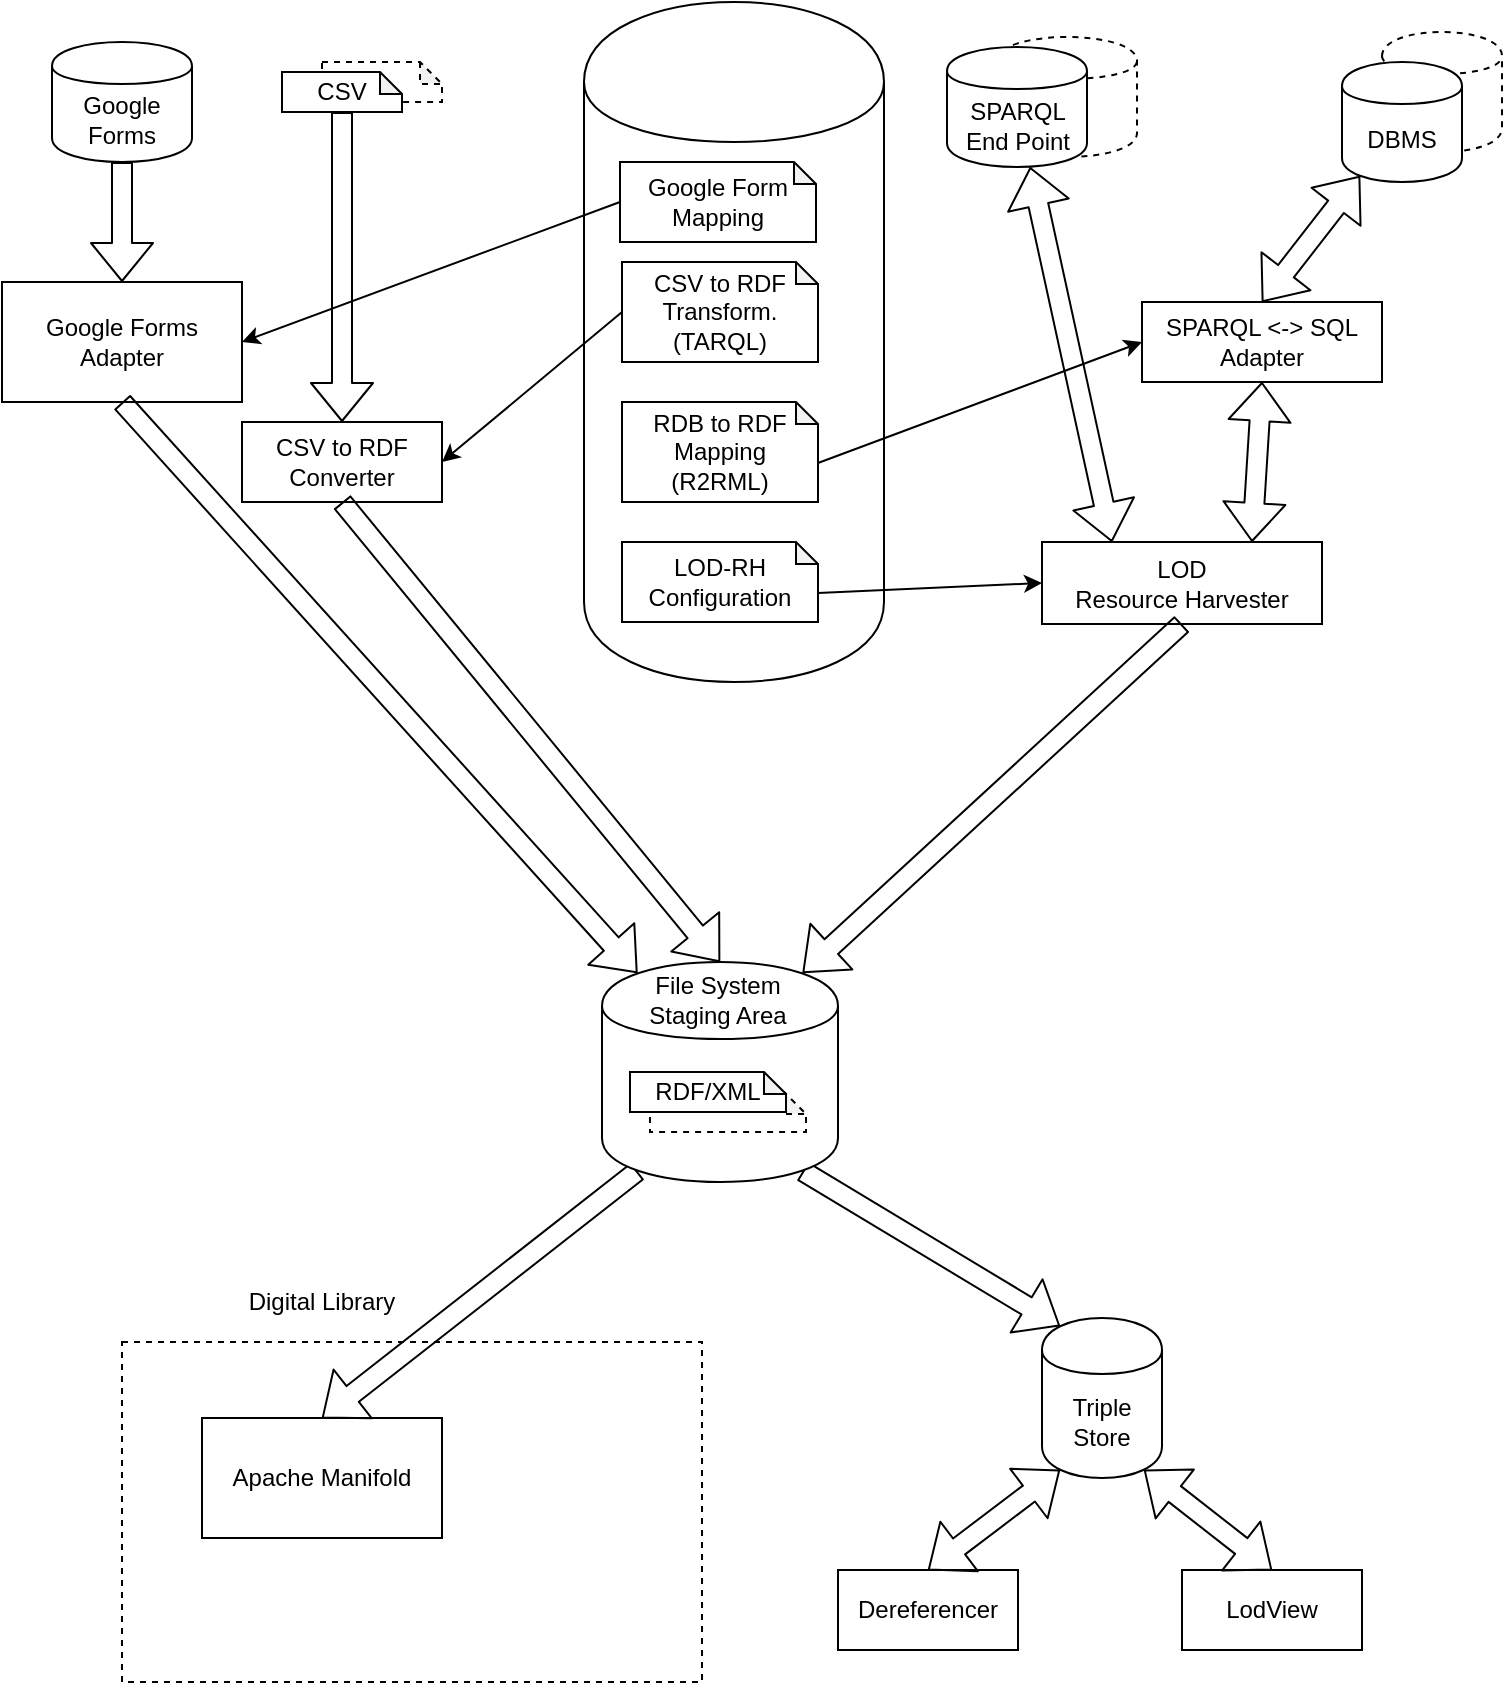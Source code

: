 <mxfile version="12.2.0" type="github" pages="1">
  <diagram id="PLrUu4iucB1gCnoqMBO_" name="Page-1">
    <mxGraphModel dx="786" dy="743" grid="1" gridSize="10" guides="1" tooltips="1" connect="1" arrows="1" fold="1" page="1" pageScale="1" pageWidth="1654" pageHeight="1169" math="0" shadow="0">
      <root>
        <mxCell id="0"/>
        <mxCell id="1" parent="0"/>
        <mxCell id="Lo9OmRsVtHrHbYx5dEMw-65" value="" style="shape=cylinder;whiteSpace=wrap;html=1;boundedLbl=1;backgroundOutline=1;fillColor=#ffffff;" vertex="1" parent="1">
          <mxGeometry x="311" y="10" width="150" height="340" as="geometry"/>
        </mxCell>
        <mxCell id="Lo9OmRsVtHrHbYx5dEMw-46" value="" style="shape=cylinder;whiteSpace=wrap;html=1;boundedLbl=1;backgroundOutline=1;dashed=1;" vertex="1" parent="1">
          <mxGeometry x="710" y="25" width="60" height="60" as="geometry"/>
        </mxCell>
        <mxCell id="Lo9OmRsVtHrHbYx5dEMw-10" value="" style="rounded=0;whiteSpace=wrap;html=1;fillColor=#ffffff;dashed=1;" vertex="1" parent="1">
          <mxGeometry x="80" y="680" width="290" height="170" as="geometry"/>
        </mxCell>
        <mxCell id="Lo9OmRsVtHrHbYx5dEMw-8" value="Apache Manifold" style="rounded=0;whiteSpace=wrap;html=1;" vertex="1" parent="1">
          <mxGeometry x="120" y="718" width="120" height="60" as="geometry"/>
        </mxCell>
        <mxCell id="Lo9OmRsVtHrHbYx5dEMw-9" value="Triple Store" style="shape=cylinder;whiteSpace=wrap;html=1;boundedLbl=1;backgroundOutline=1;" vertex="1" parent="1">
          <mxGeometry x="540" y="668" width="60" height="80" as="geometry"/>
        </mxCell>
        <mxCell id="Lo9OmRsVtHrHbYx5dEMw-12" value="Digital Library" style="text;html=1;strokeColor=none;fillColor=none;align=center;verticalAlign=middle;whiteSpace=wrap;rounded=0;dashed=1;" vertex="1" parent="1">
          <mxGeometry x="80" y="650" width="200" height="20" as="geometry"/>
        </mxCell>
        <mxCell id="Lo9OmRsVtHrHbYx5dEMw-13" value="Dereferencer" style="rounded=0;whiteSpace=wrap;html=1;fillColor=none;" vertex="1" parent="1">
          <mxGeometry x="438" y="794" width="90" height="40" as="geometry"/>
        </mxCell>
        <mxCell id="Lo9OmRsVtHrHbYx5dEMw-14" value="LodView" style="rounded=0;whiteSpace=wrap;html=1;fillColor=none;" vertex="1" parent="1">
          <mxGeometry x="610" y="794" width="90" height="40" as="geometry"/>
        </mxCell>
        <mxCell id="Lo9OmRsVtHrHbYx5dEMw-15" value="LOD&lt;br&gt;Resource Harvester" style="rounded=0;whiteSpace=wrap;html=1;fillColor=none;" vertex="1" parent="1">
          <mxGeometry x="540" y="280" width="140" height="41" as="geometry"/>
        </mxCell>
        <mxCell id="Lo9OmRsVtHrHbYx5dEMw-16" value="CSV to RDF&lt;br&gt;Converter" style="rounded=0;whiteSpace=wrap;html=1;fillColor=none;" vertex="1" parent="1">
          <mxGeometry x="140" y="220" width="100" height="40" as="geometry"/>
        </mxCell>
        <mxCell id="Lo9OmRsVtHrHbYx5dEMw-18" value="CSV to RDF&lt;br&gt;Transform.&lt;br&gt;(TARQL)" style="shape=note;whiteSpace=wrap;html=1;backgroundOutline=1;darkOpacity=0.05;size=11;" vertex="1" parent="1">
          <mxGeometry x="330" y="140" width="98" height="50" as="geometry"/>
        </mxCell>
        <mxCell id="Lo9OmRsVtHrHbYx5dEMw-21" value="SPARQL &amp;lt;-&amp;gt; SQL&lt;br&gt;Adapter" style="rounded=0;whiteSpace=wrap;html=1;fillColor=none;" vertex="1" parent="1">
          <mxGeometry x="590" y="160" width="120" height="40" as="geometry"/>
        </mxCell>
        <mxCell id="Lo9OmRsVtHrHbYx5dEMw-22" value="RDB to RDF&lt;br&gt;Mapping&lt;br&gt;(R2RML)" style="shape=note;whiteSpace=wrap;html=1;backgroundOutline=1;darkOpacity=0.05;size=11;" vertex="1" parent="1">
          <mxGeometry x="330" y="210" width="98" height="50" as="geometry"/>
        </mxCell>
        <mxCell id="Lo9OmRsVtHrHbYx5dEMw-23" value="LOD-RH&lt;br&gt;Configuration" style="shape=note;whiteSpace=wrap;html=1;backgroundOutline=1;darkOpacity=0.05;size=11;" vertex="1" parent="1">
          <mxGeometry x="330" y="280" width="98" height="40" as="geometry"/>
        </mxCell>
        <mxCell id="Lo9OmRsVtHrHbYx5dEMw-25" value="DBMS" style="shape=cylinder;whiteSpace=wrap;html=1;boundedLbl=1;backgroundOutline=1;" vertex="1" parent="1">
          <mxGeometry x="690" y="40" width="60" height="60" as="geometry"/>
        </mxCell>
        <mxCell id="Lo9OmRsVtHrHbYx5dEMw-26" value="Google Forms Adapter" style="rounded=0;whiteSpace=wrap;html=1;fillColor=none;" vertex="1" parent="1">
          <mxGeometry x="20" y="150" width="120" height="60" as="geometry"/>
        </mxCell>
        <mxCell id="Lo9OmRsVtHrHbYx5dEMw-28" value="" style="shape=flexArrow;endArrow=classic;startArrow=classic;html=1;exitX=0.25;exitY=0;exitDx=0;exitDy=0;" edge="1" parent="1" source="Lo9OmRsVtHrHbYx5dEMw-15" target="Lo9OmRsVtHrHbYx5dEMw-24">
          <mxGeometry width="50" height="50" relative="1" as="geometry">
            <mxPoint x="530" y="270" as="sourcePoint"/>
            <mxPoint x="660" y="400" as="targetPoint"/>
          </mxGeometry>
        </mxCell>
        <mxCell id="Lo9OmRsVtHrHbYx5dEMw-29" value="" style="shape=flexArrow;endArrow=classic;startArrow=classic;html=1;entryX=0.5;entryY=1;entryDx=0;entryDy=0;exitX=0.75;exitY=0;exitDx=0;exitDy=0;" edge="1" parent="1" source="Lo9OmRsVtHrHbYx5dEMw-15" target="Lo9OmRsVtHrHbYx5dEMw-21">
          <mxGeometry width="50" height="50" relative="1" as="geometry">
            <mxPoint x="690" y="450" as="sourcePoint"/>
            <mxPoint x="740" y="400" as="targetPoint"/>
          </mxGeometry>
        </mxCell>
        <mxCell id="Lo9OmRsVtHrHbYx5dEMw-30" value="" style="shape=flexArrow;endArrow=classic;startArrow=classic;html=1;exitX=0.5;exitY=0;exitDx=0;exitDy=0;entryX=0.15;entryY=0.95;entryDx=0;entryDy=0;entryPerimeter=0;" edge="1" parent="1" source="Lo9OmRsVtHrHbYx5dEMw-21" target="Lo9OmRsVtHrHbYx5dEMw-25">
          <mxGeometry width="50" height="50" relative="1" as="geometry">
            <mxPoint x="720" y="420" as="sourcePoint"/>
            <mxPoint x="690" y="140" as="targetPoint"/>
          </mxGeometry>
        </mxCell>
        <mxCell id="Lo9OmRsVtHrHbYx5dEMw-33" value="" style="endArrow=classic;html=1;exitX=0;exitY=0;exitDx=98;exitDy=30.5;exitPerimeter=0;entryX=0;entryY=0.5;entryDx=0;entryDy=0;" edge="1" parent="1" source="Lo9OmRsVtHrHbYx5dEMw-22" target="Lo9OmRsVtHrHbYx5dEMw-21">
          <mxGeometry width="50" height="50" relative="1" as="geometry">
            <mxPoint x="190" y="370" as="sourcePoint"/>
            <mxPoint x="240" y="320" as="targetPoint"/>
          </mxGeometry>
        </mxCell>
        <mxCell id="Lo9OmRsVtHrHbYx5dEMw-34" value="" style="endArrow=classic;html=1;exitX=0;exitY=0;exitDx=98;exitDy=25.5;exitPerimeter=0;entryX=0;entryY=0.5;entryDx=0;entryDy=0;" edge="1" parent="1" source="Lo9OmRsVtHrHbYx5dEMw-23" target="Lo9OmRsVtHrHbYx5dEMw-15">
          <mxGeometry width="50" height="50" relative="1" as="geometry">
            <mxPoint x="150" y="420" as="sourcePoint"/>
            <mxPoint x="200" y="370" as="targetPoint"/>
          </mxGeometry>
        </mxCell>
        <mxCell id="Lo9OmRsVtHrHbYx5dEMw-35" value="" style="endArrow=classic;html=1;exitX=0;exitY=0.5;exitDx=0;exitDy=0;exitPerimeter=0;entryX=1;entryY=0.5;entryDx=0;entryDy=0;" edge="1" parent="1" source="Lo9OmRsVtHrHbYx5dEMw-18" target="Lo9OmRsVtHrHbYx5dEMw-16">
          <mxGeometry width="50" height="50" relative="1" as="geometry">
            <mxPoint x="230" y="400" as="sourcePoint"/>
            <mxPoint x="280" y="350" as="targetPoint"/>
          </mxGeometry>
        </mxCell>
        <mxCell id="Lo9OmRsVtHrHbYx5dEMw-36" value="" style="shape=flexArrow;endArrow=classic;html=1;exitX=0.5;exitY=1;exitDx=0;exitDy=0;exitPerimeter=0;entryX=0.5;entryY=0;entryDx=0;entryDy=0;" edge="1" parent="1" source="Lo9OmRsVtHrHbYx5dEMw-27" target="Lo9OmRsVtHrHbYx5dEMw-16">
          <mxGeometry width="50" height="50" relative="1" as="geometry">
            <mxPoint x="120" y="400" as="sourcePoint"/>
            <mxPoint x="170" y="350" as="targetPoint"/>
          </mxGeometry>
        </mxCell>
        <mxCell id="Lo9OmRsVtHrHbYx5dEMw-37" value="Google Forms" style="shape=cylinder;whiteSpace=wrap;html=1;boundedLbl=1;backgroundOutline=1;" vertex="1" parent="1">
          <mxGeometry x="45" y="30" width="70" height="60" as="geometry"/>
        </mxCell>
        <mxCell id="Lo9OmRsVtHrHbYx5dEMw-38" value="" style="shape=flexArrow;endArrow=classic;html=1;exitX=0.5;exitY=1;exitDx=0;exitDy=0;entryX=0.15;entryY=0.05;entryDx=0;entryDy=0;entryPerimeter=0;" edge="1" parent="1" source="Lo9OmRsVtHrHbYx5dEMw-26" target="Lo9OmRsVtHrHbYx5dEMw-1">
          <mxGeometry width="50" height="50" relative="1" as="geometry">
            <mxPoint x="30" y="920" as="sourcePoint"/>
            <mxPoint x="310" y="390" as="targetPoint"/>
          </mxGeometry>
        </mxCell>
        <mxCell id="Lo9OmRsVtHrHbYx5dEMw-39" value="" style="shape=flexArrow;endArrow=classic;html=1;exitX=0.5;exitY=1;exitDx=0;exitDy=0;entryX=0.5;entryY=0;entryDx=0;entryDy=0;" edge="1" parent="1" source="Lo9OmRsVtHrHbYx5dEMw-16" target="Lo9OmRsVtHrHbYx5dEMw-1">
          <mxGeometry width="50" height="50" relative="1" as="geometry">
            <mxPoint x="80" y="390" as="sourcePoint"/>
            <mxPoint x="130" y="340" as="targetPoint"/>
          </mxGeometry>
        </mxCell>
        <mxCell id="Lo9OmRsVtHrHbYx5dEMw-40" value="" style="shape=flexArrow;endArrow=classic;html=1;exitX=0.5;exitY=1;exitDx=0;exitDy=0;entryX=0.85;entryY=0.05;entryDx=0;entryDy=0;entryPerimeter=0;" edge="1" parent="1" source="Lo9OmRsVtHrHbYx5dEMw-15" target="Lo9OmRsVtHrHbYx5dEMw-1">
          <mxGeometry width="50" height="50" relative="1" as="geometry">
            <mxPoint x="80" y="440" as="sourcePoint"/>
            <mxPoint x="130" y="390" as="targetPoint"/>
          </mxGeometry>
        </mxCell>
        <mxCell id="Lo9OmRsVtHrHbYx5dEMw-41" value="" style="shape=flexArrow;endArrow=classic;html=1;exitX=0.85;exitY=0.95;exitDx=0;exitDy=0;exitPerimeter=0;entryX=0.15;entryY=0.05;entryDx=0;entryDy=0;entryPerimeter=0;" edge="1" parent="1" source="Lo9OmRsVtHrHbYx5dEMw-1" target="Lo9OmRsVtHrHbYx5dEMw-9">
          <mxGeometry width="50" height="50" relative="1" as="geometry">
            <mxPoint x="530" y="640" as="sourcePoint"/>
            <mxPoint x="510" y="660" as="targetPoint"/>
          </mxGeometry>
        </mxCell>
        <mxCell id="Lo9OmRsVtHrHbYx5dEMw-42" value="" style="shape=flexArrow;endArrow=classic;html=1;exitX=0.15;exitY=0.95;exitDx=0;exitDy=0;exitPerimeter=0;entryX=0.5;entryY=0;entryDx=0;entryDy=0;" edge="1" parent="1" source="Lo9OmRsVtHrHbYx5dEMw-1" target="Lo9OmRsVtHrHbYx5dEMw-8">
          <mxGeometry width="50" height="50" relative="1" as="geometry">
            <mxPoint x="110" y="590" as="sourcePoint"/>
            <mxPoint x="160" y="540" as="targetPoint"/>
          </mxGeometry>
        </mxCell>
        <mxCell id="Lo9OmRsVtHrHbYx5dEMw-43" value="" style="shape=flexArrow;endArrow=classic;startArrow=classic;html=1;entryX=0.15;entryY=0.95;entryDx=0;entryDy=0;entryPerimeter=0;exitX=0.5;exitY=0;exitDx=0;exitDy=0;" edge="1" parent="1" source="Lo9OmRsVtHrHbYx5dEMw-13" target="Lo9OmRsVtHrHbYx5dEMw-9">
          <mxGeometry width="50" height="50" relative="1" as="geometry">
            <mxPoint x="420" y="720" as="sourcePoint"/>
            <mxPoint x="470" y="670" as="targetPoint"/>
          </mxGeometry>
        </mxCell>
        <mxCell id="Lo9OmRsVtHrHbYx5dEMw-44" value="" style="shape=flexArrow;endArrow=classic;startArrow=classic;html=1;entryX=0.85;entryY=0.95;entryDx=0;entryDy=0;entryPerimeter=0;exitX=0.5;exitY=0;exitDx=0;exitDy=0;" edge="1" parent="1" source="Lo9OmRsVtHrHbYx5dEMw-14" target="Lo9OmRsVtHrHbYx5dEMw-9">
          <mxGeometry width="50" height="50" relative="1" as="geometry">
            <mxPoint x="650" y="620" as="sourcePoint"/>
            <mxPoint x="700" y="570" as="targetPoint"/>
          </mxGeometry>
        </mxCell>
        <mxCell id="Lo9OmRsVtHrHbYx5dEMw-50" value="" style="shape=flexArrow;endArrow=classic;html=1;exitX=0.5;exitY=1;exitDx=0;exitDy=0;entryX=0.5;entryY=0;entryDx=0;entryDy=0;" edge="1" parent="1" source="Lo9OmRsVtHrHbYx5dEMw-37" target="Lo9OmRsVtHrHbYx5dEMw-26">
          <mxGeometry width="50" height="50" relative="1" as="geometry">
            <mxPoint x="90" y="310" as="sourcePoint"/>
            <mxPoint x="200" y="400" as="targetPoint"/>
          </mxGeometry>
        </mxCell>
        <mxCell id="Lo9OmRsVtHrHbYx5dEMw-58" value="Google Form&lt;br&gt;Mapping" style="shape=note;whiteSpace=wrap;html=1;backgroundOutline=1;darkOpacity=0.05;size=11;" vertex="1" parent="1">
          <mxGeometry x="329" y="90" width="98" height="40" as="geometry"/>
        </mxCell>
        <mxCell id="Lo9OmRsVtHrHbYx5dEMw-59" value="" style="endArrow=classic;html=1;exitX=0;exitY=0.5;exitDx=0;exitDy=0;exitPerimeter=0;entryX=1;entryY=0.5;entryDx=0;entryDy=0;" edge="1" parent="1" source="Lo9OmRsVtHrHbYx5dEMw-58" target="Lo9OmRsVtHrHbYx5dEMw-26">
          <mxGeometry width="50" height="50" relative="1" as="geometry">
            <mxPoint x="90" y="440" as="sourcePoint"/>
            <mxPoint x="140" y="390" as="targetPoint"/>
          </mxGeometry>
        </mxCell>
        <mxCell id="Lo9OmRsVtHrHbYx5dEMw-60" value="" style="group" vertex="1" connectable="0" parent="1">
          <mxGeometry x="320" y="490" width="118" height="110" as="geometry"/>
        </mxCell>
        <mxCell id="Lo9OmRsVtHrHbYx5dEMw-6" value="" style="shape=note;whiteSpace=wrap;html=1;backgroundOutline=1;darkOpacity=0.05;size=11;dashed=1;" vertex="1" parent="Lo9OmRsVtHrHbYx5dEMw-60">
          <mxGeometry x="26" y="65" width="78" height="20" as="geometry"/>
        </mxCell>
        <mxCell id="Lo9OmRsVtHrHbYx5dEMw-1" value="" style="shape=cylinder;whiteSpace=wrap;html=1;boundedLbl=1;backgroundOutline=1;" vertex="1" parent="Lo9OmRsVtHrHbYx5dEMw-60">
          <mxGeometry width="118" height="110" as="geometry"/>
        </mxCell>
        <mxCell id="Lo9OmRsVtHrHbYx5dEMw-2" value="File System&lt;br&gt;Staging Area" style="text;html=1;strokeColor=none;fillColor=none;align=center;verticalAlign=middle;whiteSpace=wrap;rounded=0;" vertex="1" parent="Lo9OmRsVtHrHbYx5dEMw-60">
          <mxGeometry x="18" y="9" width="80" height="20" as="geometry"/>
        </mxCell>
        <mxCell id="Lo9OmRsVtHrHbYx5dEMw-57" value="" style="shape=note;whiteSpace=wrap;html=1;backgroundOutline=1;darkOpacity=0.05;size=11;dashed=1;" vertex="1" parent="Lo9OmRsVtHrHbYx5dEMw-60">
          <mxGeometry x="24" y="65" width="78" height="20" as="geometry"/>
        </mxCell>
        <mxCell id="Lo9OmRsVtHrHbYx5dEMw-3" value="RDF/XML" style="shape=note;whiteSpace=wrap;html=1;backgroundOutline=1;darkOpacity=0.05;size=11;" vertex="1" parent="Lo9OmRsVtHrHbYx5dEMw-60">
          <mxGeometry x="14" y="55" width="78" height="20" as="geometry"/>
        </mxCell>
        <mxCell id="Lo9OmRsVtHrHbYx5dEMw-62" value="" style="group" vertex="1" connectable="0" parent="1">
          <mxGeometry x="492.5" y="27.5" width="95" height="65" as="geometry"/>
        </mxCell>
        <mxCell id="Lo9OmRsVtHrHbYx5dEMw-45" value="" style="shape=cylinder;whiteSpace=wrap;html=1;boundedLbl=1;backgroundOutline=1;dashed=1;" vertex="1" parent="Lo9OmRsVtHrHbYx5dEMw-62">
          <mxGeometry x="25" width="70" height="60" as="geometry"/>
        </mxCell>
        <mxCell id="Lo9OmRsVtHrHbYx5dEMw-24" value="SPARQL&lt;br&gt;End Point" style="shape=cylinder;whiteSpace=wrap;html=1;boundedLbl=1;backgroundOutline=1;" vertex="1" parent="Lo9OmRsVtHrHbYx5dEMw-62">
          <mxGeometry y="5" width="70" height="60" as="geometry"/>
        </mxCell>
        <mxCell id="Lo9OmRsVtHrHbYx5dEMw-63" value="" style="group" vertex="1" connectable="0" parent="1">
          <mxGeometry x="160" y="40" width="80" height="25" as="geometry"/>
        </mxCell>
        <mxCell id="Lo9OmRsVtHrHbYx5dEMw-47" value="" style="shape=note;whiteSpace=wrap;html=1;backgroundOutline=1;darkOpacity=0.05;size=11;dashed=1;" vertex="1" parent="Lo9OmRsVtHrHbYx5dEMw-63">
          <mxGeometry x="20" width="60" height="20" as="geometry"/>
        </mxCell>
        <mxCell id="Lo9OmRsVtHrHbYx5dEMw-27" value="CSV" style="shape=note;whiteSpace=wrap;html=1;backgroundOutline=1;darkOpacity=0.05;size=11;" vertex="1" parent="Lo9OmRsVtHrHbYx5dEMw-63">
          <mxGeometry y="5" width="60" height="20" as="geometry"/>
        </mxCell>
      </root>
    </mxGraphModel>
  </diagram>
</mxfile>
